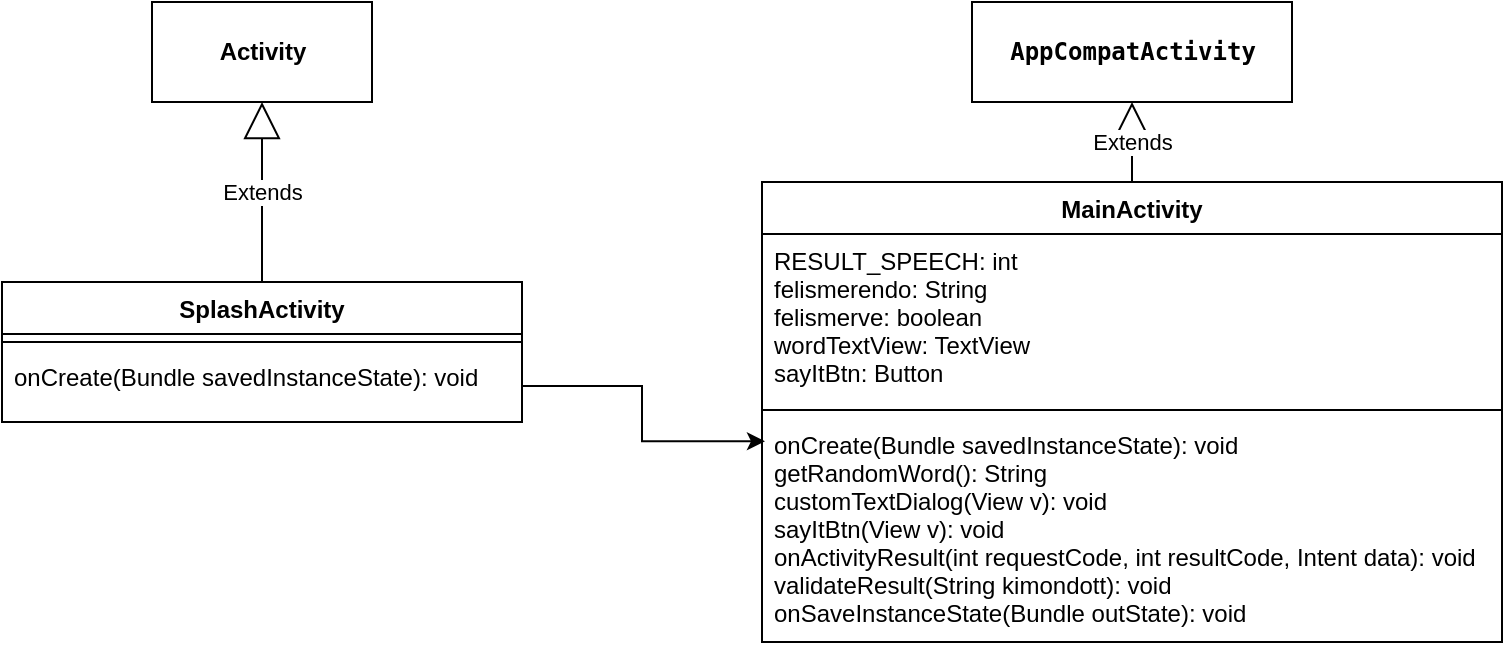 <mxfile version="13.0.2" type="device"><diagram name="Page-1" id="c4acf3e9-155e-7222-9cf6-157b1a14988f"><mxGraphModel dx="980" dy="513" grid="1" gridSize="10" guides="1" tooltips="1" connect="1" arrows="1" fold="1" page="1" pageScale="1" pageWidth="850" pageHeight="1100" background="#ffffff" math="0" shadow="0"><root><mxCell id="0"/><mxCell id="1" parent="0"/><mxCell id="IYzL5QPpOux3zfimiper-5" value="MainActivity" style="swimlane;fontStyle=1;align=center;verticalAlign=top;childLayout=stackLayout;horizontal=1;startSize=26;horizontalStack=0;resizeParent=1;resizeParentMax=0;resizeLast=0;collapsible=1;marginBottom=0;" vertex="1" parent="1"><mxGeometry x="430" y="140" width="370" height="230" as="geometry"/></mxCell><mxCell id="IYzL5QPpOux3zfimiper-6" value="RESULT_SPEECH: int&#10;felismerendo: String&#10;felismerve: boolean&#10;wordTextView: TextView&#10;sayItBtn: Button" style="text;strokeColor=none;fillColor=none;align=left;verticalAlign=top;spacingLeft=4;spacingRight=4;overflow=hidden;rotatable=0;points=[[0,0.5],[1,0.5]];portConstraint=eastwest;fontStyle=0" vertex="1" parent="IYzL5QPpOux3zfimiper-5"><mxGeometry y="26" width="370" height="84" as="geometry"/></mxCell><mxCell id="IYzL5QPpOux3zfimiper-7" value="" style="line;strokeWidth=1;fillColor=none;align=left;verticalAlign=middle;spacingTop=-1;spacingLeft=3;spacingRight=3;rotatable=0;labelPosition=right;points=[];portConstraint=eastwest;" vertex="1" parent="IYzL5QPpOux3zfimiper-5"><mxGeometry y="110" width="370" height="8" as="geometry"/></mxCell><mxCell id="IYzL5QPpOux3zfimiper-8" value="onCreate(Bundle savedInstanceState): void&#10;getRandomWord(): String&#10;customTextDialog(View v): void&#10;sayItBtn(View v): void&#10;onActivityResult(int requestCode, int resultCode, Intent data): void&#10;validateResult(String kimondott): void&#10;onSaveInstanceState(Bundle outState): void" style="text;strokeColor=none;fillColor=none;align=left;verticalAlign=top;spacingLeft=4;spacingRight=4;overflow=hidden;rotatable=0;points=[[0,0.5],[1,0.5]];portConstraint=eastwest;" vertex="1" parent="IYzL5QPpOux3zfimiper-5"><mxGeometry y="118" width="370" height="112" as="geometry"/></mxCell><mxCell id="IYzL5QPpOux3zfimiper-1" value="SplashActivity" style="swimlane;fontStyle=1;align=center;verticalAlign=top;childLayout=stackLayout;horizontal=1;startSize=26;horizontalStack=0;resizeParent=1;resizeParentMax=0;resizeLast=0;collapsible=1;marginBottom=0;" vertex="1" parent="1"><mxGeometry x="50" y="190" width="260" height="70" as="geometry"/></mxCell><mxCell id="IYzL5QPpOux3zfimiper-3" value="" style="line;strokeWidth=1;fillColor=none;align=left;verticalAlign=middle;spacingTop=-1;spacingLeft=3;spacingRight=3;rotatable=0;labelPosition=right;points=[];portConstraint=eastwest;" vertex="1" parent="IYzL5QPpOux3zfimiper-1"><mxGeometry y="26" width="260" height="8" as="geometry"/></mxCell><mxCell id="IYzL5QPpOux3zfimiper-4" value="onCreate(Bundle savedInstanceState): void" style="text;strokeColor=none;fillColor=none;align=left;verticalAlign=top;spacingLeft=4;spacingRight=4;overflow=hidden;rotatable=0;points=[[0,0.5],[1,0.5]];portConstraint=eastwest;" vertex="1" parent="IYzL5QPpOux3zfimiper-1"><mxGeometry y="34" width="260" height="36" as="geometry"/></mxCell><mxCell id="IYzL5QPpOux3zfimiper-9" style="edgeStyle=orthogonalEdgeStyle;rounded=0;orthogonalLoop=1;jettySize=auto;html=1;entryX=0.004;entryY=0.104;entryDx=0;entryDy=0;entryPerimeter=0;" edge="1" parent="1" source="IYzL5QPpOux3zfimiper-4" target="IYzL5QPpOux3zfimiper-8"><mxGeometry relative="1" as="geometry"/></mxCell><mxCell id="IYzL5QPpOux3zfimiper-10" value="&lt;b&gt;Activity&lt;/b&gt;" style="html=1;" vertex="1" parent="1"><mxGeometry x="125" y="50" width="110" height="50" as="geometry"/></mxCell><mxCell id="IYzL5QPpOux3zfimiper-11" value="&lt;pre style=&quot;font-family: &amp;#34;dejavu sans mono&amp;#34;&quot;&gt;&lt;span style=&quot;background-color: rgb(255 , 255 , 255)&quot;&gt;&lt;b&gt;AppCompatActivity&lt;/b&gt;&lt;/span&gt;&lt;/pre&gt;" style="html=1;" vertex="1" parent="1"><mxGeometry x="535" y="50" width="160" height="50" as="geometry"/></mxCell><mxCell id="IYzL5QPpOux3zfimiper-12" value="Extends" style="endArrow=block;endSize=16;endFill=0;html=1;exitX=0.5;exitY=0;exitDx=0;exitDy=0;entryX=0.5;entryY=1;entryDx=0;entryDy=0;" edge="1" parent="1" source="IYzL5QPpOux3zfimiper-1" target="IYzL5QPpOux3zfimiper-10"><mxGeometry width="160" relative="1" as="geometry"><mxPoint x="410" y="250" as="sourcePoint"/><mxPoint x="570" y="250" as="targetPoint"/></mxGeometry></mxCell><mxCell id="IYzL5QPpOux3zfimiper-13" value="Extends" style="endArrow=block;endSize=16;endFill=0;html=1;exitX=0.5;exitY=0;exitDx=0;exitDy=0;entryX=0.5;entryY=1;entryDx=0;entryDy=0;" edge="1" parent="1" source="IYzL5QPpOux3zfimiper-5" target="IYzL5QPpOux3zfimiper-11"><mxGeometry width="160" relative="1" as="geometry"><mxPoint x="190" y="200" as="sourcePoint"/><mxPoint x="190" y="110" as="targetPoint"/></mxGeometry></mxCell></root></mxGraphModel></diagram></mxfile>
